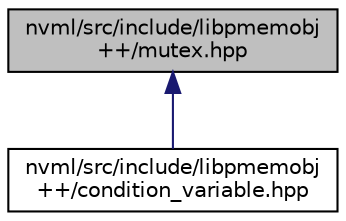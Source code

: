 digraph "nvml/src/include/libpmemobj++/mutex.hpp"
{
  edge [fontname="Helvetica",fontsize="10",labelfontname="Helvetica",labelfontsize="10"];
  node [fontname="Helvetica",fontsize="10",shape=record];
  Node1 [label="nvml/src/include/libpmemobj\l++/mutex.hpp",height=0.2,width=0.4,color="black", fillcolor="grey75", style="filled", fontcolor="black"];
  Node1 -> Node2 [dir="back",color="midnightblue",fontsize="10",style="solid",fontname="Helvetica"];
  Node2 [label="nvml/src/include/libpmemobj\l++/condition_variable.hpp",height=0.2,width=0.4,color="black", fillcolor="white", style="filled",URL="$condition__variable_8hpp.html",tooltip="Pmem-resident condition variable. "];
}

